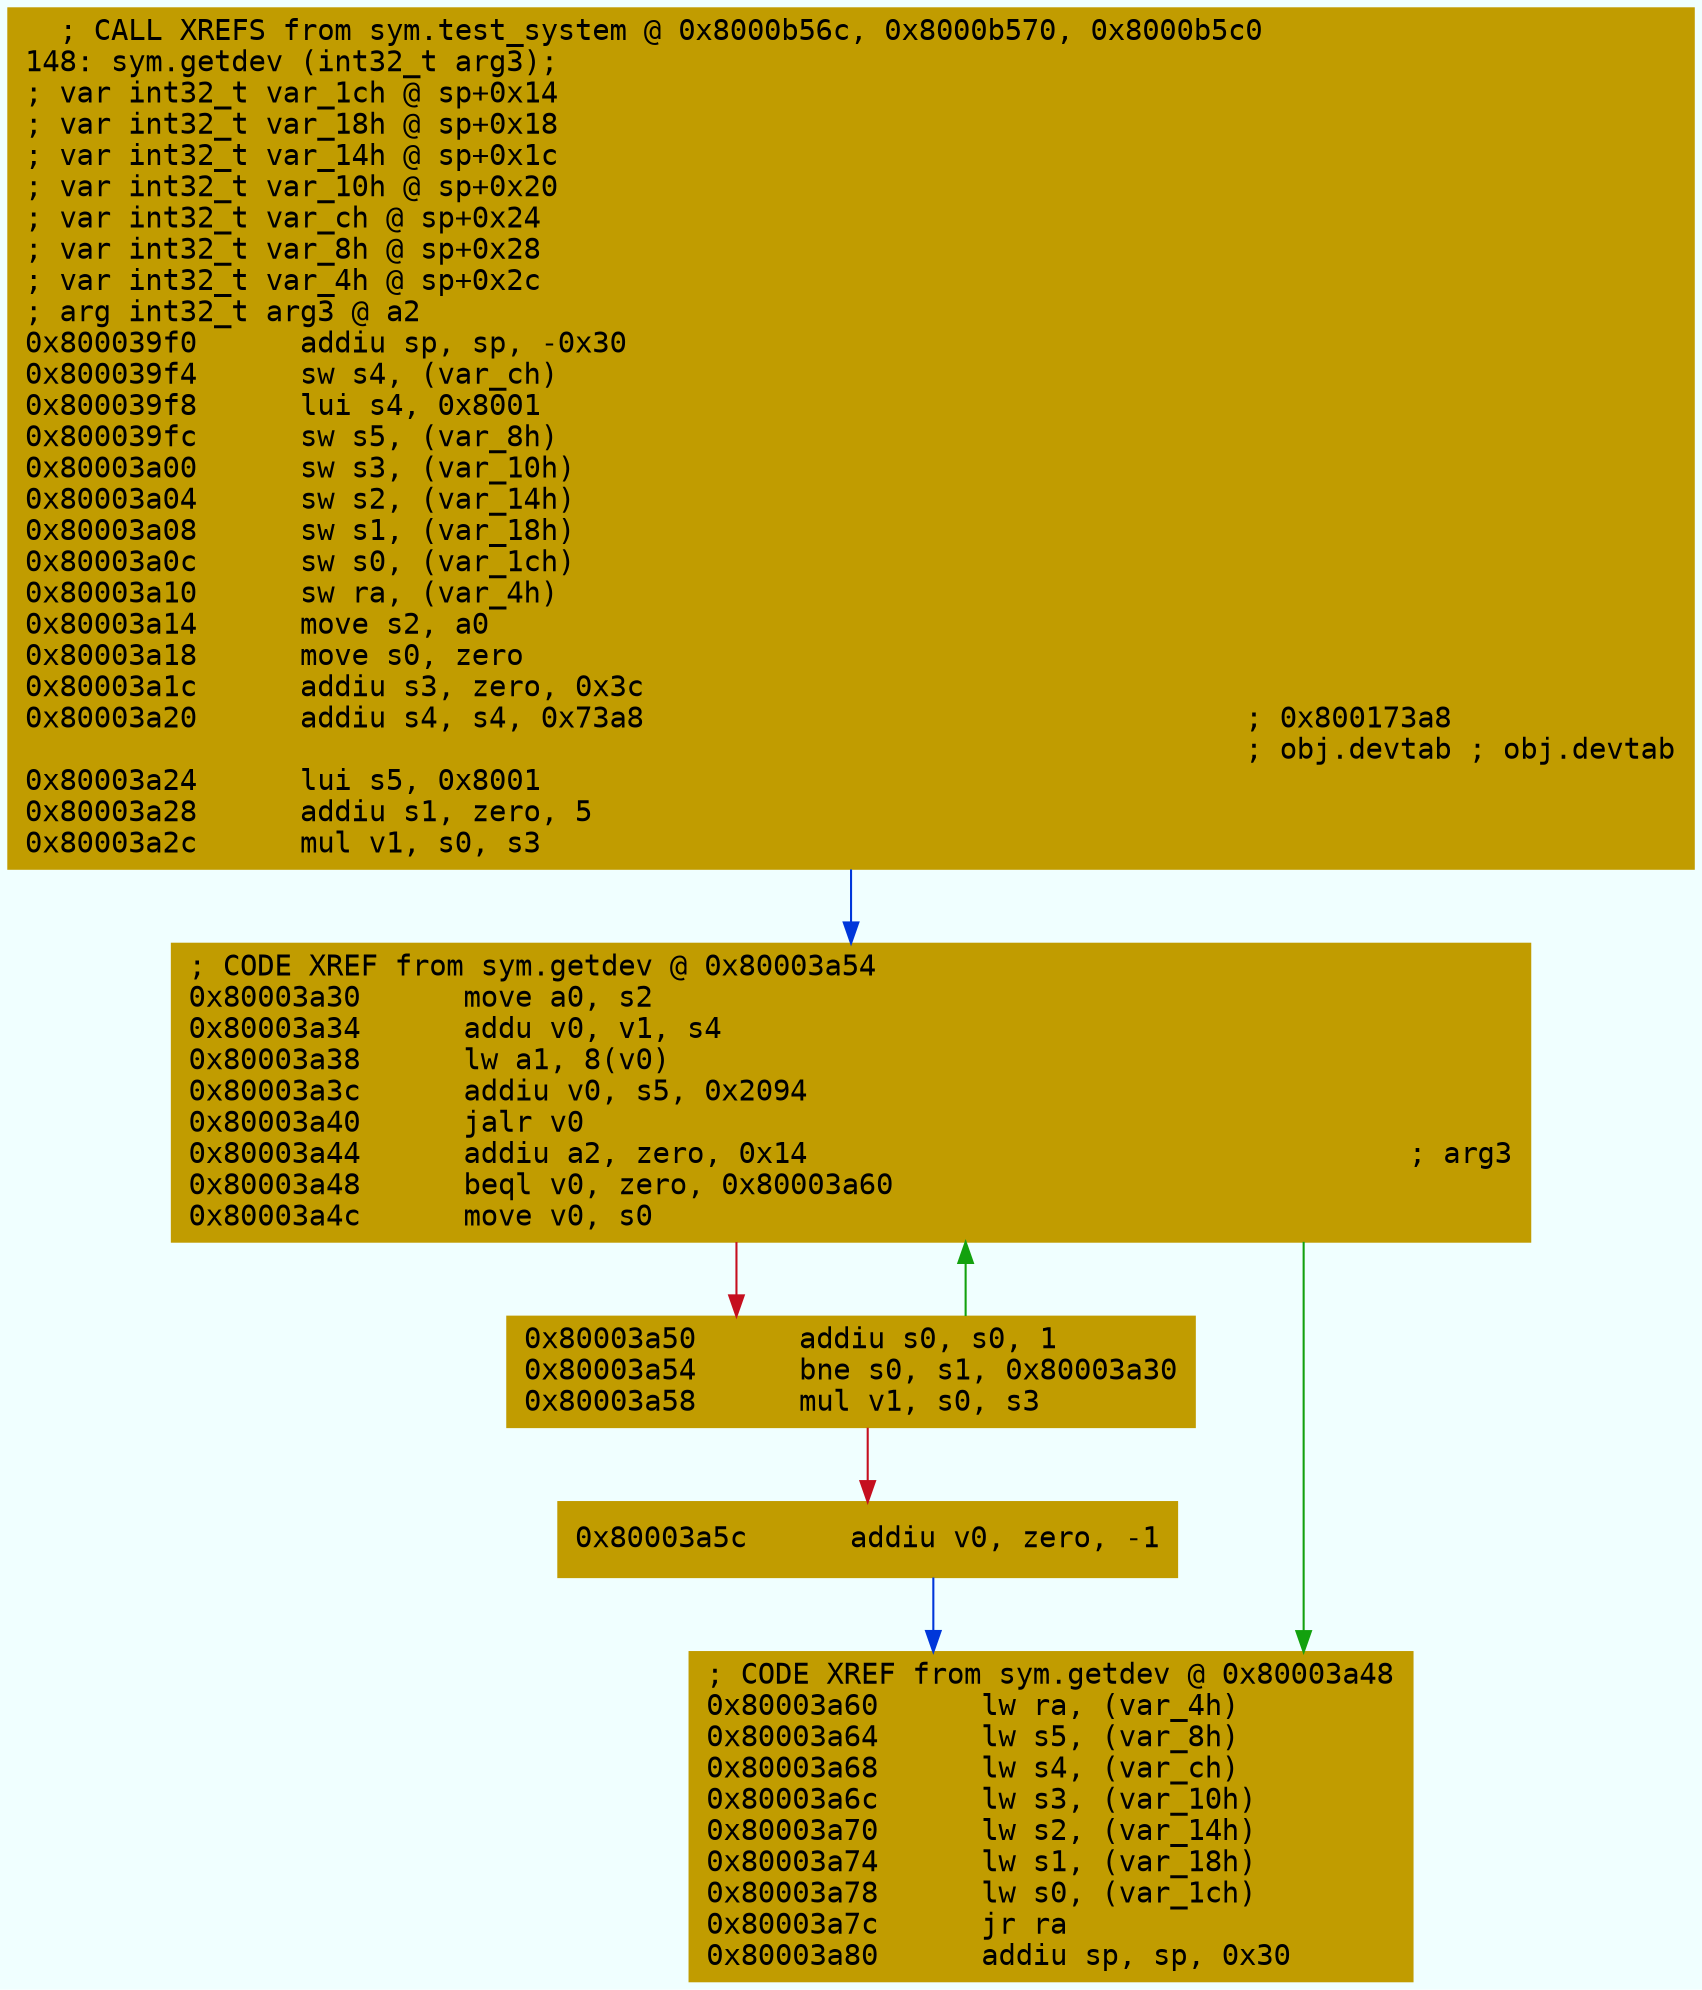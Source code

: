 digraph code {
	graph [bgcolor=azure fontsize=8 fontname="Courier" splines="ortho"];
	node [fillcolor=gray style=filled shape=box];
	edge [arrowhead="normal"];
	"0x800039f0" [URL="sym.getdev/0x800039f0", fillcolor="#c19c00",color="#c19c00", fontname="Courier",label="  ; CALL XREFS from sym.test_system @ 0x8000b56c, 0x8000b570, 0x8000b5c0\l148: sym.getdev (int32_t arg3);\l; var int32_t var_1ch @ sp+0x14\l; var int32_t var_18h @ sp+0x18\l; var int32_t var_14h @ sp+0x1c\l; var int32_t var_10h @ sp+0x20\l; var int32_t var_ch @ sp+0x24\l; var int32_t var_8h @ sp+0x28\l; var int32_t var_4h @ sp+0x2c\l; arg int32_t arg3 @ a2\l0x800039f0      addiu sp, sp, -0x30\l0x800039f4      sw s4, (var_ch)\l0x800039f8      lui s4, 0x8001\l0x800039fc      sw s5, (var_8h)\l0x80003a00      sw s3, (var_10h)\l0x80003a04      sw s2, (var_14h)\l0x80003a08      sw s1, (var_18h)\l0x80003a0c      sw s0, (var_1ch)\l0x80003a10      sw ra, (var_4h)\l0x80003a14      move s2, a0\l0x80003a18      move s0, zero\l0x80003a1c      addiu s3, zero, 0x3c\l0x80003a20      addiu s4, s4, 0x73a8                                   ; 0x800173a8\l                                                                       ; obj.devtab ; obj.devtab\l0x80003a24      lui s5, 0x8001\l0x80003a28      addiu s1, zero, 5\l0x80003a2c      mul v1, s0, s3\l"]
	"0x80003a30" [URL="sym.getdev/0x80003a30", fillcolor="#c19c00",color="#c19c00", fontname="Courier",label="; CODE XREF from sym.getdev @ 0x80003a54\l0x80003a30      move a0, s2\l0x80003a34      addu v0, v1, s4\l0x80003a38      lw a1, 8(v0)\l0x80003a3c      addiu v0, s5, 0x2094\l0x80003a40      jalr v0\l0x80003a44      addiu a2, zero, 0x14                                   ; arg3\l0x80003a48      beql v0, zero, 0x80003a60\l0x80003a4c      move v0, s0\l"]
	"0x80003a50" [URL="sym.getdev/0x80003a50", fillcolor="#c19c00",color="#c19c00", fontname="Courier",label="0x80003a50      addiu s0, s0, 1\l0x80003a54      bne s0, s1, 0x80003a30\l0x80003a58      mul v1, s0, s3\l"]
	"0x80003a5c" [URL="sym.getdev/0x80003a5c", fillcolor="#c19c00",color="#c19c00", fontname="Courier",label="0x80003a5c      addiu v0, zero, -1\l"]
	"0x80003a60" [URL="sym.getdev/0x80003a60", fillcolor="#c19c00",color="#c19c00", fontname="Courier",label="; CODE XREF from sym.getdev @ 0x80003a48\l0x80003a60      lw ra, (var_4h)\l0x80003a64      lw s5, (var_8h)\l0x80003a68      lw s4, (var_ch)\l0x80003a6c      lw s3, (var_10h)\l0x80003a70      lw s2, (var_14h)\l0x80003a74      lw s1, (var_18h)\l0x80003a78      lw s0, (var_1ch)\l0x80003a7c      jr ra\l0x80003a80      addiu sp, sp, 0x30\l"]
        "0x800039f0" -> "0x80003a30" [color="#0037da"];
        "0x80003a30" -> "0x80003a60" [color="#13a10e"];
        "0x80003a30" -> "0x80003a50" [color="#c50f1f"];
        "0x80003a50" -> "0x80003a30" [color="#13a10e"];
        "0x80003a50" -> "0x80003a5c" [color="#c50f1f"];
        "0x80003a5c" -> "0x80003a60" [color="#0037da"];
}
